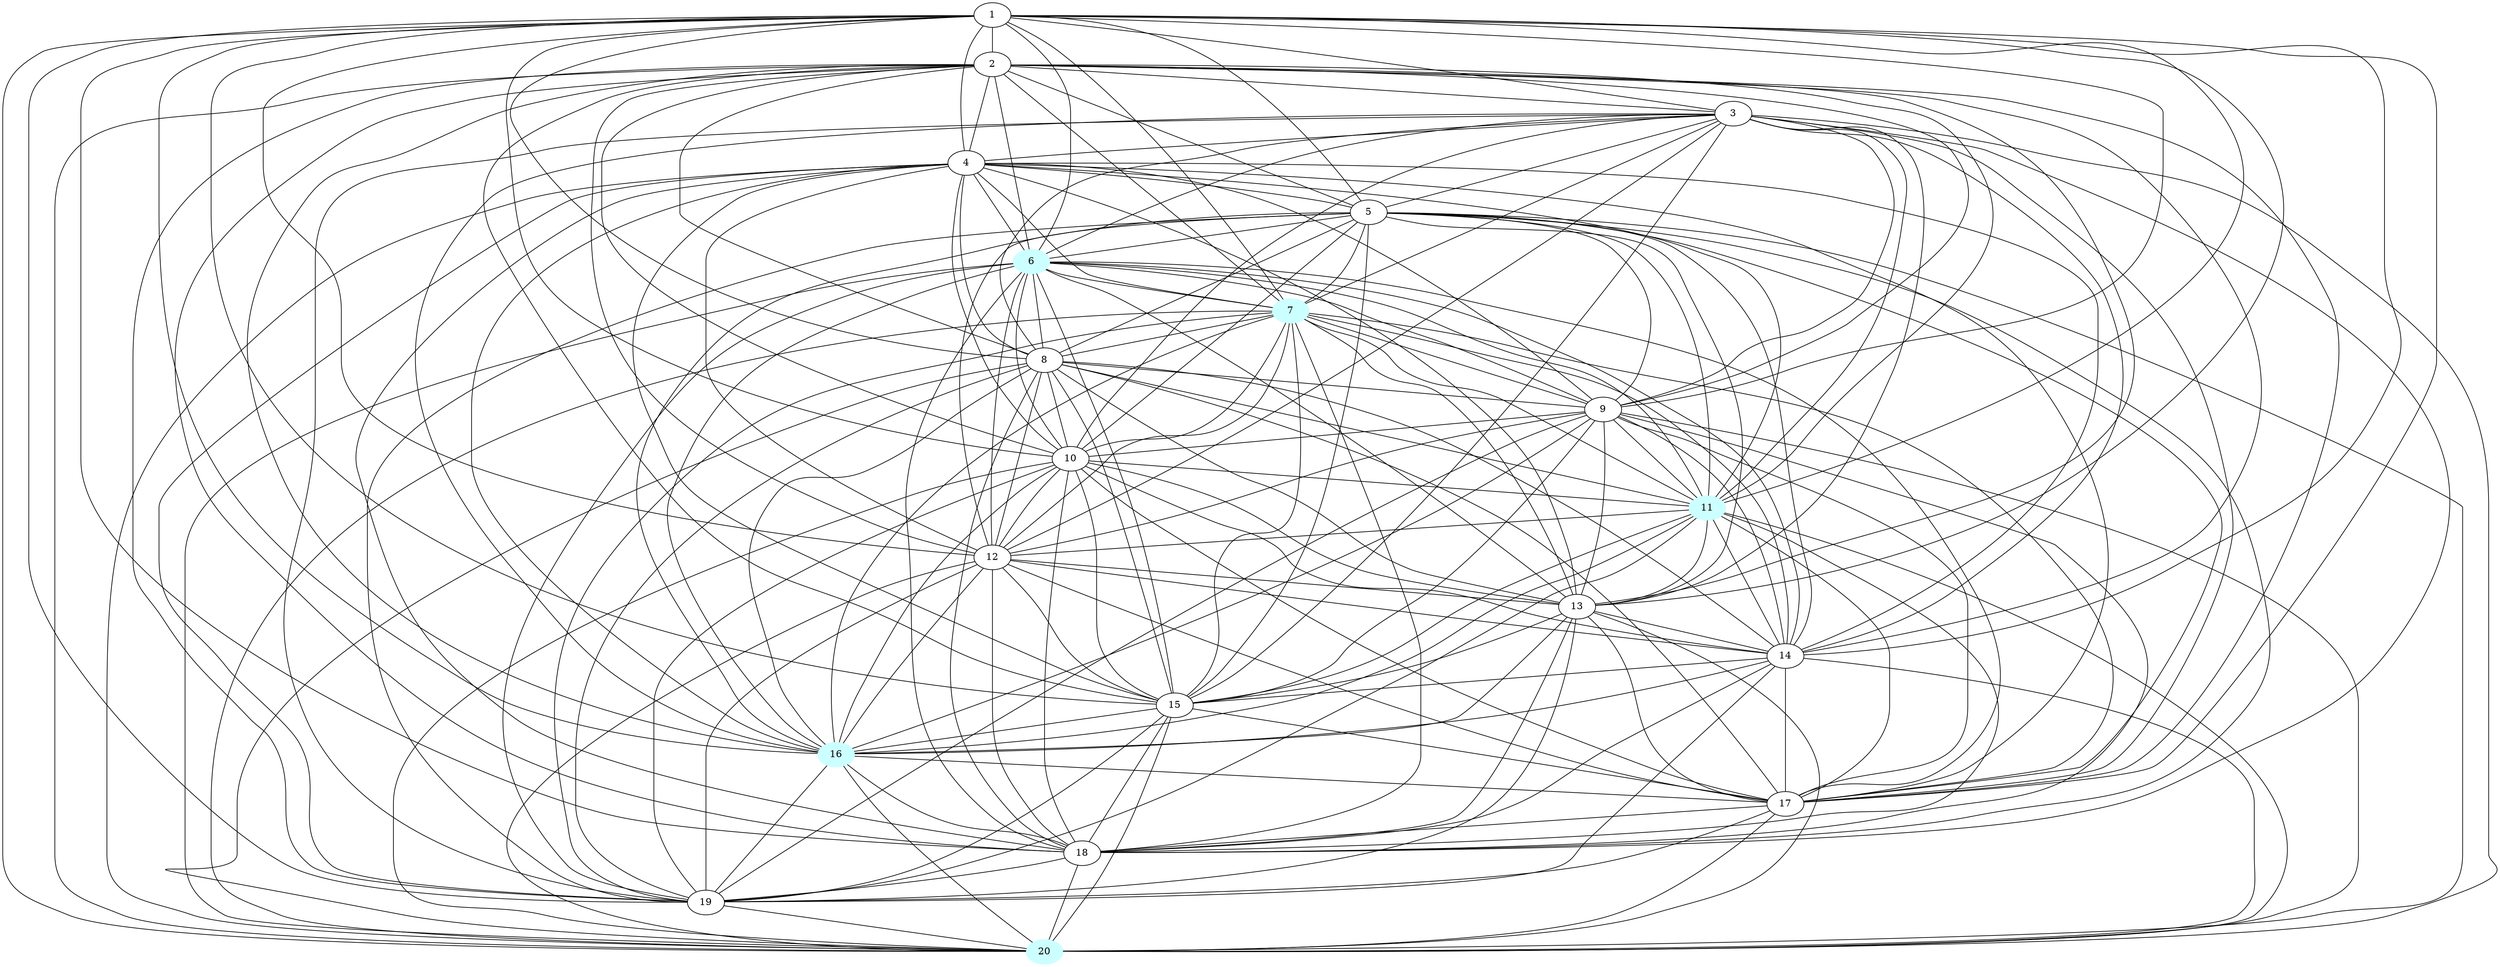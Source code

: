 graph G {
    6 [style=filled, color="#CCFFFF"];
    7 [style=filled, color="#CCFFFF"];
    11 [style=filled, color="#CCFFFF"];
    16 [style=filled, color="#CCFFFF"];
    20 [style=filled, color="#CCFFFF"];
    1 -- 2 [len= 3]
    1 -- 3 [len= 4]
    1 -- 4 [len= 4]
    1 -- 5 [len= 5]
    1 -- 6 [len= 5]
    1 -- 7 [len= 5]
    1 -- 8 [len= 3]
    1 -- 9 [len= 4]
    1 -- 10 [len= 3]
    1 -- 11 [len= 4]
    1 -- 12 [len= 4]
    1 -- 13 [len= 4]
    1 -- 14 [len= 3]
    1 -- 15 [len= 4]
    1 -- 16 [len= 4]
    1 -- 17 [len= 3]
    1 -- 18 [len= 4]
    1 -- 19 [len= 4]
    1 -- 20 [len= 3]
    2 -- 3 [len= 3]
    2 -- 4 [len= 3]
    2 -- 5 [len= 5]
    2 -- 6 [len= 5]
    2 -- 7 [len= 5]
    2 -- 8 [len= 3]
    2 -- 9 [len= 4]
    2 -- 10 [len= 4]
    2 -- 11 [len= 4]
    2 -- 12 [len= 3]
    2 -- 13 [len= 4]
    2 -- 14 [len= 3]
    2 -- 15 [len= 4]
    2 -- 16 [len= 4]
    2 -- 17 [len= 4]
    2 -- 18 [len= 4]
    2 -- 19 [len= 3]
    2 -- 20 [len= 3]
    3 -- 4 [len= 4]
    3 -- 5 [len= 5]
    3 -- 6 [len= 5]
    3 -- 7 [len= 5]
    3 -- 8 [len= 4]
    3 -- 9 [len= 4]
    3 -- 10 [len= 3]
    3 -- 11 [len= 3]
    3 -- 12 [len= 4]
    3 -- 13 [len= 4]
    3 -- 14 [len= 3]
    3 -- 15 [len= 3]
    3 -- 16 [len= 4]
    3 -- 17 [len= 4]
    3 -- 18 [len= 3]
    3 -- 19 [len= 4]
    3 -- 20 [len= 3]
    4 -- 5 [len= 5]
    4 -- 6 [len= 5]
    4 -- 7 [len= 4]
    4 -- 8 [len= 4]
    4 -- 9 [len= 4]
    4 -- 10 [len= 4]
    4 -- 11 [len= 4]
    4 -- 12 [len= 4]
    4 -- 13 [len= 3]
    4 -- 14 [len= 3]
    4 -- 15 [len= 4]
    4 -- 16 [len= 4]
    4 -- 17 [len= 3]
    4 -- 18 [len= 3]
    4 -- 19 [len= 4]
    4 -- 20 [len= 3]
    5 -- 6 [len= 5]
    5 -- 7 [len= 5]
    5 -- 8 [len= 5]
    5 -- 9 [len= 4]
    5 -- 10 [len= 4]
    5 -- 11 [len= 4]
    5 -- 12 [len= 4]
    5 -- 13 [len= 5]
    5 -- 14 [len= 5]
    5 -- 15 [len= 4]
    5 -- 16 [len= 4]
    5 -- 17 [len= 5]
    5 -- 18 [len= 5]
    5 -- 19 [len= 5]
    5 -- 20 [len= 4]
    6 -- 7 [len= 5]
    6 -- 8 [len= 5]
    6 -- 9 [len= 5]
    6 -- 10 [len= 4]
    6 -- 11 [len= 5]
    6 -- 12 [len= 4]
    6 -- 13 [len= 5]
    6 -- 14 [len= 4]
    6 -- 15 [len= 5]
    6 -- 16 [len= 5]
    6 -- 17 [len= 5]
    6 -- 18 [len= 5]
    6 -- 19 [len= 5]
    6 -- 20 [len= 4]
    7 -- 8 [len= 5]
    7 -- 9 [len= 5]
    7 -- 10 [len= 5]
    7 -- 11 [len= 4]
    7 -- 12 [len= 5]
    7 -- 13 [len= 4]
    7 -- 14 [len= 5]
    7 -- 15 [len= 5]
    7 -- 16 [len= 4]
    7 -- 17 [len= 5]
    7 -- 18 [len= 5]
    7 -- 19 [len= 5]
    7 -- 20 [len= 4]
    8 -- 9 [len= 4]
    8 -- 10 [len= 3]
    8 -- 11 [len= 4]
    8 -- 12 [len= 4]
    8 -- 13 [len= 4]
    8 -- 14 [len= 4]
    8 -- 15 [len= 3]
    8 -- 16 [len= 3]
    8 -- 17 [len= 4]
    8 -- 18 [len= 4]
    8 -- 19 [len= 3]
    8 -- 20 [len= 3]
    9 -- 10 [len= 4]
    9 -- 11 [len= 3]
    9 -- 12 [len= 3]
    9 -- 13 [len= 4]
    9 -- 14 [len= 4]
    9 -- 15 [len= 3]
    9 -- 16 [len= 3]
    9 -- 17 [len= 4]
    9 -- 18 [len= 3]
    9 -- 19 [len= 3]
    9 -- 20 [len= 4]
    10 -- 11 [len= 4]
    10 -- 12 [len= 3]
    10 -- 13 [len= 4]
    10 -- 14 [len= 4]
    10 -- 15 [len= 4]
    10 -- 16 [len= 4]
    10 -- 17 [len= 4]
    10 -- 18 [len= 4]
    10 -- 19 [len= 4]
    10 -- 20 [len= 3]
    11 -- 12 [len= 4]
    11 -- 13 [len= 4]
    11 -- 14 [len= 3]
    11 -- 15 [len= 3]
    11 -- 16 [len= 3]
    11 -- 17 [len= 3]
    11 -- 18 [len= 3]
    11 -- 19 [len= 3]
    11 -- 20 [len= 3]
    12 -- 13 [len= 4]
    12 -- 14 [len= 4]
    12 -- 15 [len= 3]
    12 -- 16 [len= 3]
    12 -- 17 [len= 4]
    12 -- 18 [len= 4]
    12 -- 19 [len= 4]
    12 -- 20 [len= 3]
    13 -- 14 [len= 4]
    13 -- 15 [len= 4]
    13 -- 16 [len= 3]
    13 -- 17 [len= 3]
    13 -- 18 [len= 3]
    13 -- 19 [len= 3]
    13 -- 20 [len= 3]
    14 -- 15 [len= 4]
    14 -- 16 [len= 3]
    14 -- 17 [len= 4]
    14 -- 18 [len= 4]
    14 -- 19 [len= 4]
    14 -- 20 [len= 3]
    15 -- 16 [len= 3]
    15 -- 17 [len= 4]
    15 -- 18 [len= 4]
    15 -- 19 [len= 4]
    15 -- 20 [len= 4]
    16 -- 17 [len= 4]
    16 -- 18 [len= 3]
    16 -- 19 [len= 3]
    16 -- 20 [len= 3]
    17 -- 18 [len= 3]
    17 -- 19 [len= 3]
    17 -- 20 [len= 3]
    18 -- 19 [len= 4]
    18 -- 20 [len= 3]
    19 -- 20 [len= 3]
}
